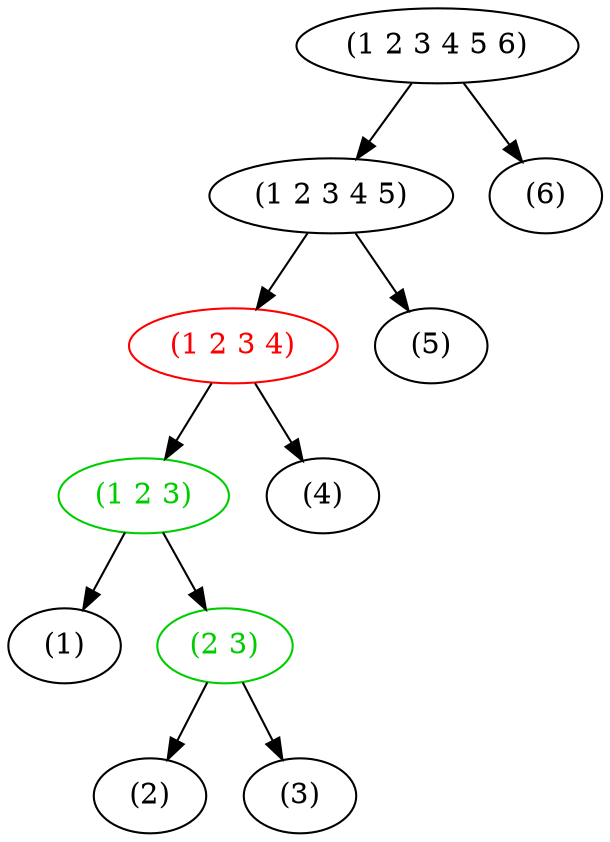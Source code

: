 strict digraph {
        "(1)" [label=<(1)>];
        "(2)" [label=<(2)>];
        "(3)" [label=<(3)>];
        "(2 3)" [color=green3, fontcolor=green3, label=<(2 3)>];
        "(2 3)" -> "(2)";
        "(2 3)" -> "(3)";
        "(1 2 3)" [color=green3, fontcolor=green3, label=<(1 2 3)>];
        "(1 2 3)" -> "(1)";
        "(1 2 3)" -> "(2 3)";
        "(4)" [label=<(4)>];
        "(1 2 3 4)" [color=red, fontcolor=red, label=<(1 2 3 4)>];
        "(1 2 3 4)" -> "(1 2 3)";
        "(1 2 3 4)" -> "(4)";
        "(5)" [label=<(5)>];
        "(1 2 3 4 5)" [label=<(1 2 3 4 5)>];
        "(1 2 3 4 5)" -> "(1 2 3 4)";
        "(1 2 3 4 5)" -> "(5)";
        "(6)" [label=<(6)>];
        "(1 2 3 4 5 6)" [label=<(1 2 3 4 5 6)>];
        "(1 2 3 4 5 6)" -> "(1 2 3 4 5)";
        "(1 2 3 4 5 6)" -> "(6)";
}
